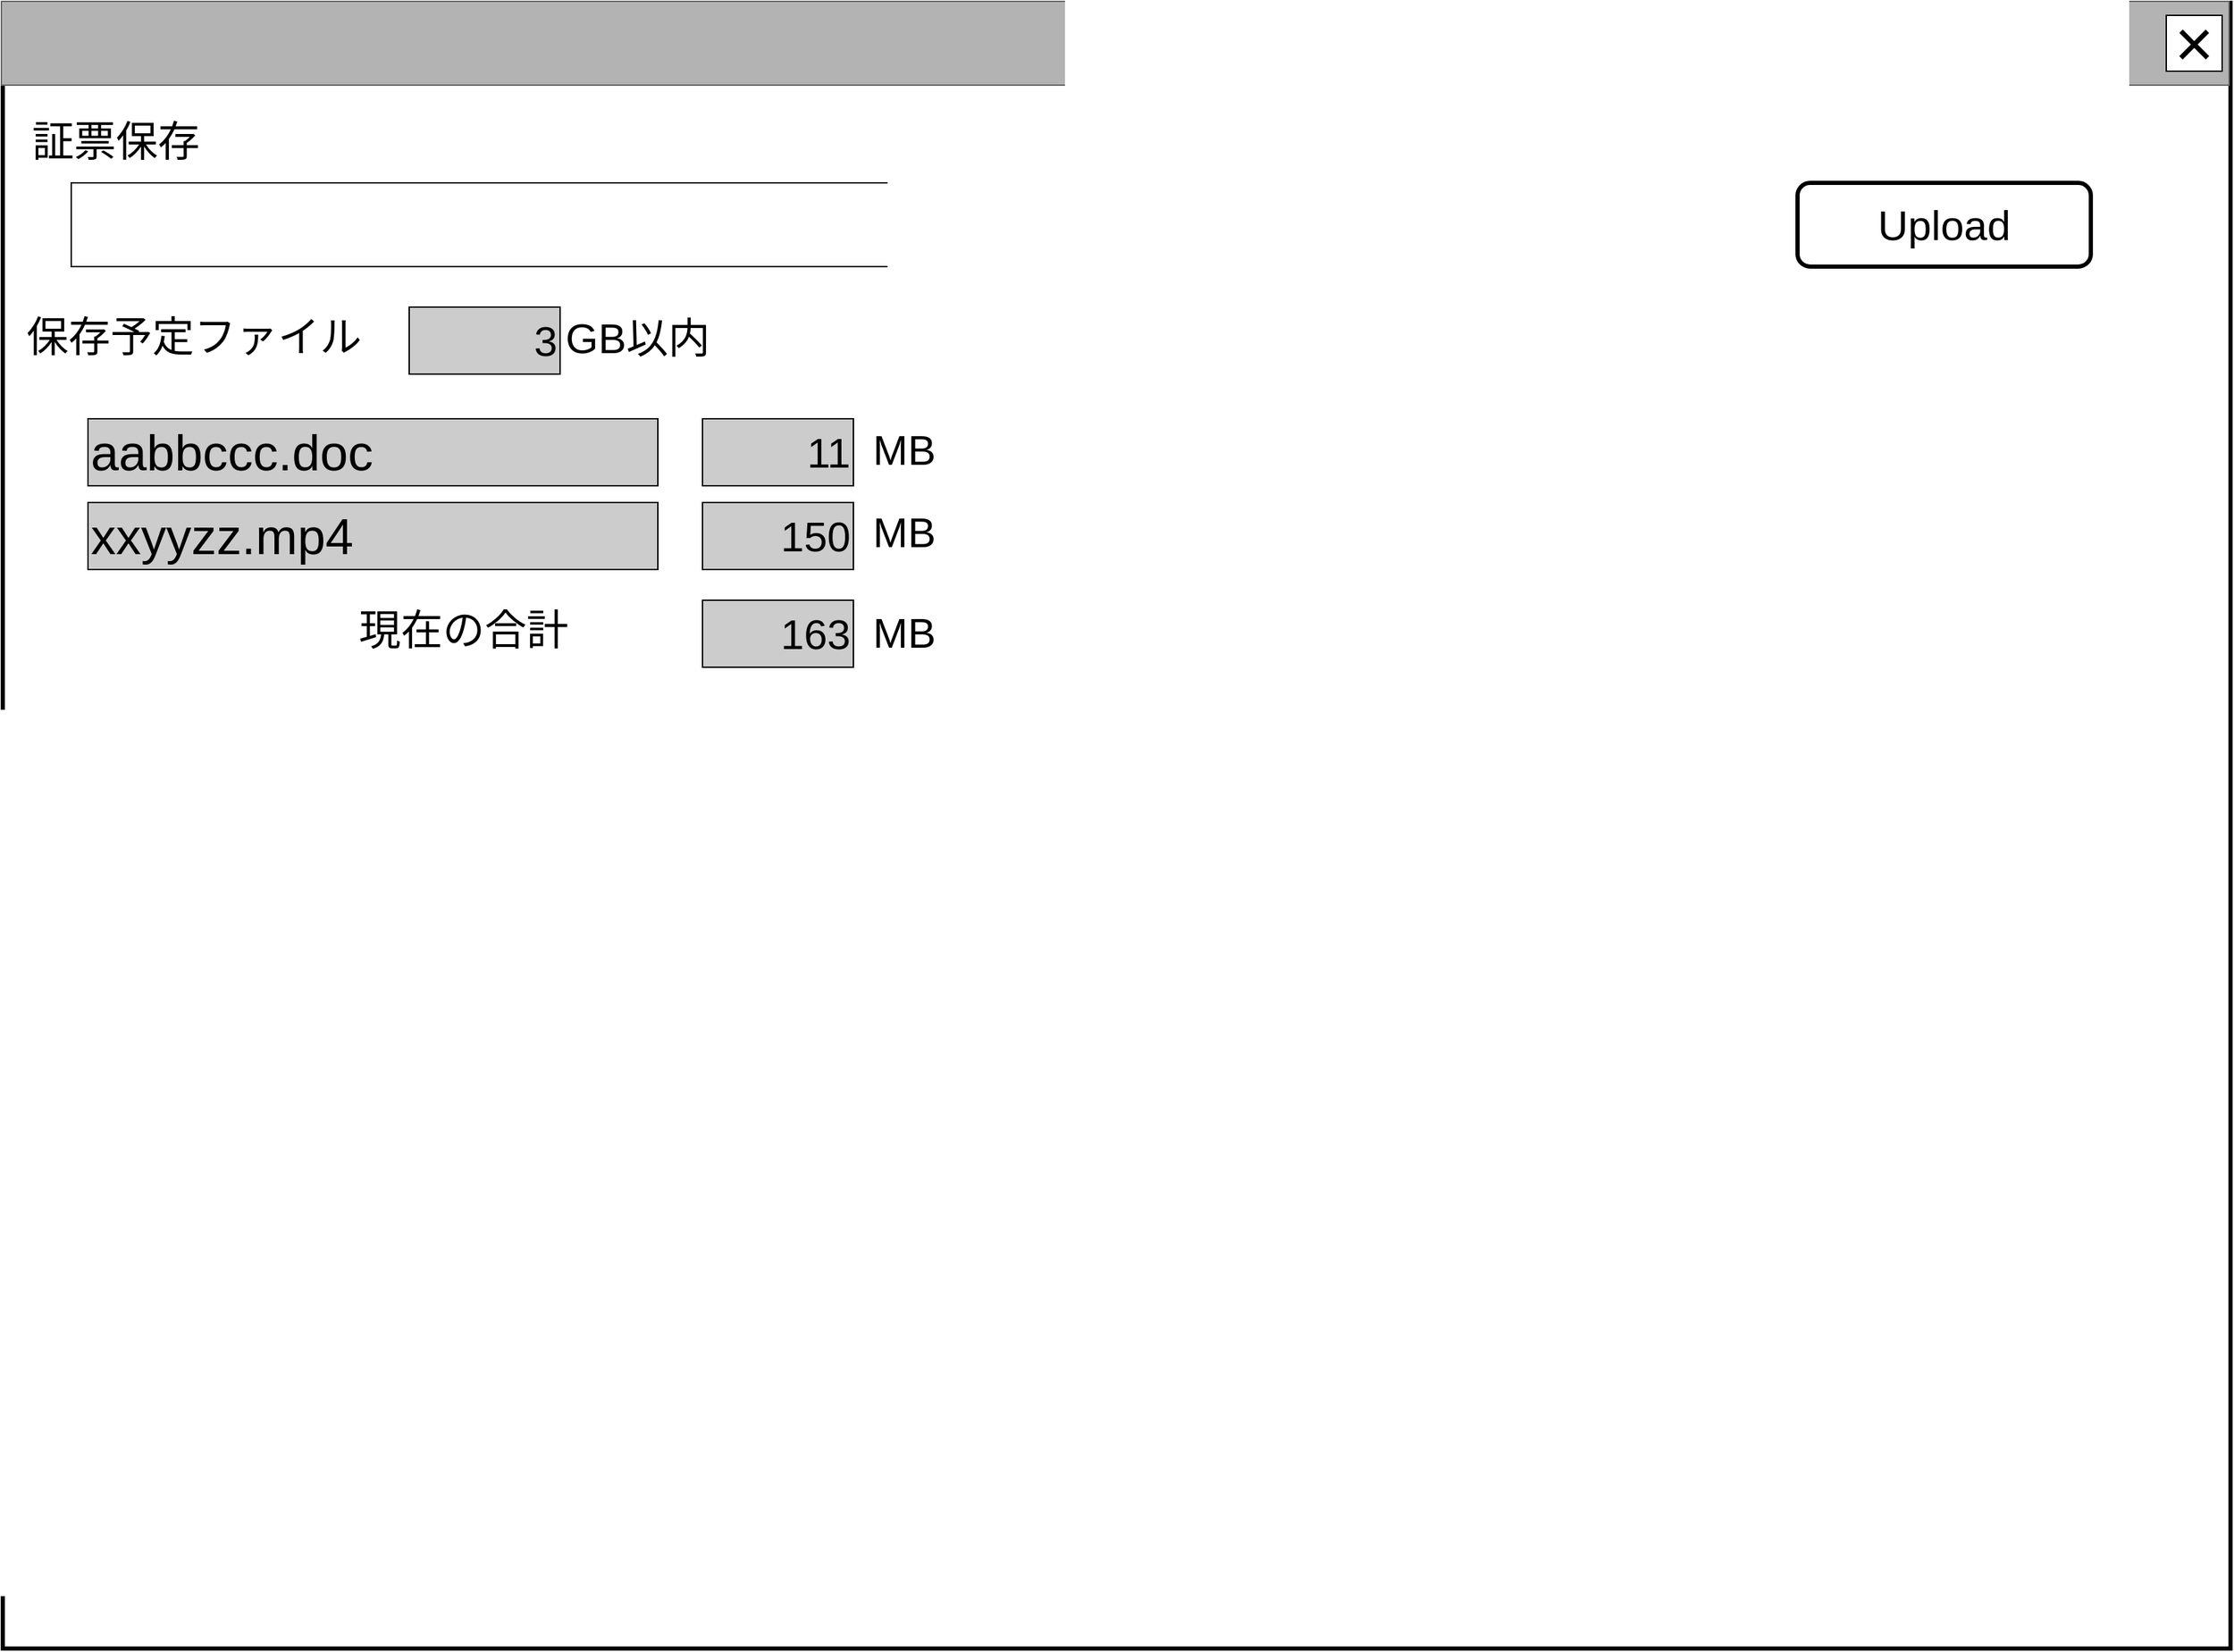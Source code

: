 <mxfile version="22.1.18" type="device">
  <diagram name="ページ1" id="LE8fIzdrHe0wcv1LTvfw">
    <mxGraphModel dx="3380" dy="2008" grid="1" gridSize="10" guides="1" tooltips="1" connect="1" arrows="1" fold="1" page="1" pageScale="1" pageWidth="1600" pageHeight="1200" math="0" shadow="0">
      <root>
        <mxCell id="0" />
        <mxCell id="cFaB45KztUIKXS-_cTrr-4" value="背景" style="locked=1;" parent="0" visible="0" />
        <mxCell id="cFaB45KztUIKXS-_cTrr-5" value="" style="rounded=0;whiteSpace=wrap;html=1;strokeWidth=3;" parent="cFaB45KztUIKXS-_cTrr-4" vertex="1">
          <mxGeometry x="1" y="1" width="1595" height="1180" as="geometry" />
        </mxCell>
        <mxCell id="cFaB45KztUIKXS-_cTrr-6" value="" style="rounded=0;whiteSpace=wrap;html=1;fillColor=#B3B3B3;fontColor=#333333;strokeColor=#666666;" parent="cFaB45KztUIKXS-_cTrr-4" vertex="1">
          <mxGeometry width="1595" height="60" as="geometry" />
        </mxCell>
        <mxCell id="cFaB45KztUIKXS-_cTrr-7" value="&lt;font style=&quot;font-size: 48px;&quot;&gt;×&lt;/font&gt;" style="rounded=0;whiteSpace=wrap;html=1;" parent="cFaB45KztUIKXS-_cTrr-4" vertex="1">
          <mxGeometry x="1550" y="10" width="40" height="40" as="geometry" />
        </mxCell>
        <mxCell id="cFaB45KztUIKXS-_cTrr-8" value="" style="rounded=0;whiteSpace=wrap;html=1;" parent="cFaB45KztUIKXS-_cTrr-4" vertex="1">
          <mxGeometry x="830" y="670" width="120" height="60" as="geometry" />
        </mxCell>
        <mxCell id="cFaB45KztUIKXS-_cTrr-9" value="ウインドウ" style="locked=1;" parent="0" />
        <mxCell id="cFaB45KztUIKXS-_cTrr-10" value="" style="rounded=0;whiteSpace=wrap;html=1;strokeWidth=3;" parent="cFaB45KztUIKXS-_cTrr-9" vertex="1">
          <mxGeometry x="1" y="1" width="1595" height="1179" as="geometry" />
        </mxCell>
        <mxCell id="cFaB45KztUIKXS-_cTrr-11" value="" style="rounded=0;whiteSpace=wrap;html=1;fillColor=#B3B3B3;fontColor=#333333;strokeColor=#666666;" parent="cFaB45KztUIKXS-_cTrr-9" vertex="1">
          <mxGeometry width="1595" height="60" as="geometry" />
        </mxCell>
        <mxCell id="cFaB45KztUIKXS-_cTrr-12" value="&lt;font style=&quot;font-size: 48px;&quot;&gt;×&lt;/font&gt;" style="rounded=0;whiteSpace=wrap;html=1;" parent="cFaB45KztUIKXS-_cTrr-9" vertex="1">
          <mxGeometry x="1550" y="10" width="40" height="40" as="geometry" />
        </mxCell>
        <mxCell id="cFaB45KztUIKXS-_cTrr-14" value="名称未設定レイヤ" style="" parent="0" />
        <mxCell id="-aRjbIlAvJyihVMSlcDC-142" value="&lt;span style=&quot;font-size: 30px;&quot;&gt;Upload&lt;/span&gt;" style="rounded=1;whiteSpace=wrap;html=1;fillColor=#FFFFFF;strokeWidth=3;" parent="cFaB45KztUIKXS-_cTrr-14" vertex="1">
          <mxGeometry x="1286" y="130" width="210" height="60" as="geometry" />
        </mxCell>
        <mxCell id="XEzsyxBTXAWv2MW_PeDP-0" value="&lt;span style=&quot;font-size: 30px;&quot;&gt;証票保存&lt;/span&gt;" style="text;html=1;strokeColor=none;fillColor=none;align=left;verticalAlign=middle;whiteSpace=wrap;rounded=0;" parent="cFaB45KztUIKXS-_cTrr-14" vertex="1">
          <mxGeometry x="20" y="80" width="250" height="40" as="geometry" />
        </mxCell>
        <mxCell id="XEzsyxBTXAWv2MW_PeDP-2" value="" style="rounded=0;whiteSpace=wrap;html=1;" parent="cFaB45KztUIKXS-_cTrr-14" vertex="1">
          <mxGeometry x="50" y="130" width="1203" height="60" as="geometry" />
        </mxCell>
        <mxCell id="XEzsyxBTXAWv2MW_PeDP-6" value="&lt;span style=&quot;font-size: 30px;&quot;&gt;保存予定ファイル&lt;/span&gt;" style="text;html=1;strokeColor=none;fillColor=none;align=left;verticalAlign=middle;whiteSpace=wrap;rounded=0;" parent="cFaB45KztUIKXS-_cTrr-14" vertex="1">
          <mxGeometry x="16" y="220" width="250" height="40" as="geometry" />
        </mxCell>
        <mxCell id="XEzsyxBTXAWv2MW_PeDP-7" value="&lt;span style=&quot;font-size: 30px;&quot;&gt;3&lt;/span&gt;" style="rounded=0;whiteSpace=wrap;html=1;align=right;fillColor=#CCCCCC;" parent="cFaB45KztUIKXS-_cTrr-14" vertex="1">
          <mxGeometry x="292" y="219" width="108" height="48" as="geometry" />
        </mxCell>
        <mxCell id="XEzsyxBTXAWv2MW_PeDP-8" value="&lt;span style=&quot;font-size: 30px;&quot;&gt;GB以内&lt;/span&gt;" style="text;html=1;strokeColor=none;fillColor=none;align=left;verticalAlign=middle;whiteSpace=wrap;rounded=0;" parent="cFaB45KztUIKXS-_cTrr-14" vertex="1">
          <mxGeometry x="402" y="221" width="250" height="40" as="geometry" />
        </mxCell>
        <mxCell id="XEzsyxBTXAWv2MW_PeDP-9" value="&lt;font style=&quot;font-size: 36px;&quot;&gt;aabbccc.doc&lt;/font&gt;" style="rounded=0;whiteSpace=wrap;html=1;align=left;fillColor=#CCCCCC;" parent="cFaB45KztUIKXS-_cTrr-14" vertex="1">
          <mxGeometry x="62" y="299" width="408" height="48" as="geometry" />
        </mxCell>
        <mxCell id="XEzsyxBTXAWv2MW_PeDP-10" value="&lt;font style=&quot;font-size: 36px;&quot;&gt;xxyyzz.mp4&lt;/font&gt;" style="rounded=0;whiteSpace=wrap;html=1;align=left;fillColor=#CCCCCC;" parent="cFaB45KztUIKXS-_cTrr-14" vertex="1">
          <mxGeometry x="62" y="359" width="408" height="48" as="geometry" />
        </mxCell>
        <mxCell id="XEzsyxBTXAWv2MW_PeDP-16" value="&lt;span style=&quot;font-size: 30px;&quot;&gt;11&lt;/span&gt;" style="rounded=0;whiteSpace=wrap;html=1;align=right;fillColor=#CCCCCC;" parent="cFaB45KztUIKXS-_cTrr-14" vertex="1">
          <mxGeometry x="502" y="299" width="108" height="48" as="geometry" />
        </mxCell>
        <mxCell id="XEzsyxBTXAWv2MW_PeDP-17" value="&lt;span style=&quot;font-size: 30px;&quot;&gt;150&lt;/span&gt;" style="rounded=0;whiteSpace=wrap;html=1;align=right;fillColor=#CCCCCC;" parent="cFaB45KztUIKXS-_cTrr-14" vertex="1">
          <mxGeometry x="502" y="359" width="108" height="48" as="geometry" />
        </mxCell>
        <mxCell id="XEzsyxBTXAWv2MW_PeDP-18" value="&lt;span style=&quot;font-size: 30px;&quot;&gt;MB&lt;/span&gt;" style="text;html=1;strokeColor=none;fillColor=none;align=left;verticalAlign=middle;whiteSpace=wrap;rounded=0;" parent="cFaB45KztUIKXS-_cTrr-14" vertex="1">
          <mxGeometry x="622" y="301" width="88" height="40" as="geometry" />
        </mxCell>
        <mxCell id="XEzsyxBTXAWv2MW_PeDP-21" value="&lt;span style=&quot;font-size: 30px;&quot;&gt;MB&lt;/span&gt;" style="text;html=1;strokeColor=none;fillColor=none;align=left;verticalAlign=middle;whiteSpace=wrap;rounded=0;" parent="cFaB45KztUIKXS-_cTrr-14" vertex="1">
          <mxGeometry x="622" y="360" width="88" height="40" as="geometry" />
        </mxCell>
        <mxCell id="XEzsyxBTXAWv2MW_PeDP-22" value="&lt;span style=&quot;font-size: 30px;&quot;&gt;現在の合計&lt;/span&gt;" style="text;html=1;strokeColor=none;fillColor=none;align=left;verticalAlign=middle;whiteSpace=wrap;rounded=0;" parent="cFaB45KztUIKXS-_cTrr-14" vertex="1">
          <mxGeometry x="254" y="430" width="250" height="40" as="geometry" />
        </mxCell>
        <mxCell id="XEzsyxBTXAWv2MW_PeDP-23" value="&lt;span style=&quot;font-size: 30px;&quot;&gt;163&lt;/span&gt;" style="rounded=0;whiteSpace=wrap;html=1;align=right;fillColor=#CCCCCC;" parent="cFaB45KztUIKXS-_cTrr-14" vertex="1">
          <mxGeometry x="502" y="429" width="108" height="48" as="geometry" />
        </mxCell>
        <mxCell id="XEzsyxBTXAWv2MW_PeDP-24" value="&lt;span style=&quot;font-size: 30px;&quot;&gt;MB&lt;/span&gt;" style="text;html=1;strokeColor=none;fillColor=none;align=left;verticalAlign=middle;whiteSpace=wrap;rounded=0;" parent="cFaB45KztUIKXS-_cTrr-14" vertex="1">
          <mxGeometry x="622" y="432" width="88" height="40" as="geometry" />
        </mxCell>
      </root>
    </mxGraphModel>
  </diagram>
</mxfile>
